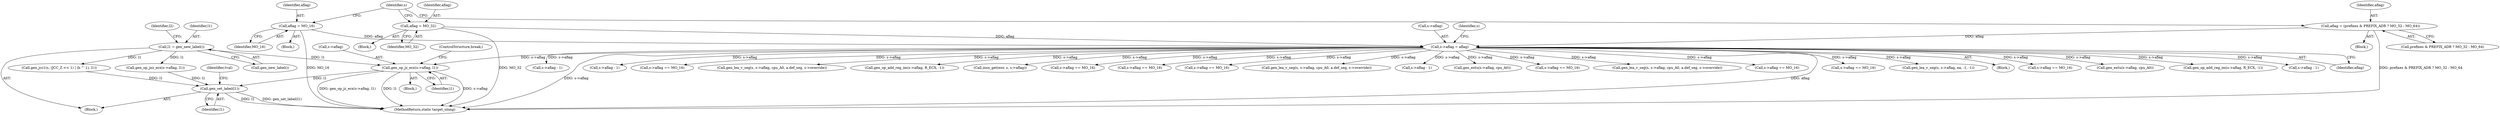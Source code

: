 digraph "0_qemu_30663fd26c0307e414622c7a8607fbc04f92ec14@pointer" {
"1007963" [label="(Call,gen_op_jz_ecx(s->aflag, l1))"];
"1001012" [label="(Call,s->aflag = aflag)"];
"1000999" [label="(Call,aflag = MO_32)"];
"1001004" [label="(Call,aflag = MO_16)"];
"1000959" [label="(Call,aflag = (prefixes & PREFIX_ADR ? MO_32 : MO_64))"];
"1007907" [label="(Call,l1 = gen_new_label())"];
"1007975" [label="(Call,gen_set_label(l1))"];
"1007907" [label="(Call,l1 = gen_new_label())"];
"1003826" [label="(Call,insn_get(env, s, s->aflag))"];
"1007908" [label="(Identifier,l1)"];
"1010247" [label="(Call,s->aflag == MO_16)"];
"1010415" [label="(Call,s->aflag == MO_16)"];
"1001006" [label="(Identifier,MO_16)"];
"1000961" [label="(Call,prefixes & PREFIX_ADR ? MO_32 : MO_64)"];
"1000960" [label="(Identifier,aflag)"];
"1007955" [label="(Call,gen_op_jnz_ecx(s->aflag, l1))"];
"1010113" [label="(Call,s->aflag == MO_16)"];
"1000998" [label="(Block,)"];
"1001003" [label="(Block,)"];
"1010702" [label="(Call,gen_lea_v_seg(s, s->aflag, cpu_A0, a.def_seg, s->override))"];
"1007967" [label="(Identifier,l1)"];
"1008886" [label="(Call,s->aflag - 1)"];
"1007978" [label="(Identifier,tval)"];
"1008582" [label="(Call,gen_extu(s->aflag, cpu_A0))"];
"1007909" [label="(Call,gen_new_label())"];
"1001009" [label="(Identifier,s)"];
"1001004" [label="(Call,aflag = MO_16)"];
"1007975" [label="(Call,gen_set_label(l1))"];
"1010667" [label="(Call,s->aflag == MO_16)"];
"1000945" [label="(Block,)"];
"1007047" [label="(Call,gen_lea_v_seg(s, s->aflag, cpu_A0, a.def_seg, s->override))"];
"1007875" [label="(Block,)"];
"1007911" [label="(Identifier,l2)"];
"1010510" [label="(Call,s->aflag == MO_16)"];
"1001005" [label="(Identifier,aflag)"];
"1010048" [label="(Call,s->aflag == MO_16)"];
"1007936" [label="(Call,gen_jcc1(s, (JCC_Z << 1) | (b ^ 1), l1))"];
"1001001" [label="(Identifier,MO_32)"];
"1003778" [label="(Call,gen_lea_v_seg(s, s->aflag, ea, -1, -1))"];
"1007963" [label="(Call,gen_op_jz_ecx(s->aflag, l1))"];
"1000567" [label="(Block,)"];
"1010078" [label="(Call,s->aflag == MO_16)"];
"1003881" [label="(Call,gen_extu(s->aflag, cpu_A0))"];
"1000999" [label="(Call,aflag = MO_32)"];
"1007924" [label="(Call,gen_op_add_reg_im(s->aflag, R_ECX, -1))"];
"1007964" [label="(Call,s->aflag)"];
"1009016" [label="(Call,s->aflag - 1)"];
"1000959" [label="(Call,aflag = (prefixes & PREFIX_ADR ? MO_32 : MO_64))"];
"1001016" [label="(Identifier,aflag)"];
"1001000" [label="(Identifier,aflag)"];
"1001019" [label="(Identifier,s)"];
"1009188" [label="(Call,s->aflag - 1)"];
"1011840" [label="(MethodReturn,static target_ulong)"];
"1001012" [label="(Call,s->aflag = aflag)"];
"1007976" [label="(Identifier,l1)"];
"1007968" [label="(ControlStructure,break;)"];
"1008968" [label="(Call,s->aflag - 1)"];
"1010536" [label="(Call,s->aflag == MO_16)"];
"1010282" [label="(Call,gen_lea_v_seg(s, s->aflag, cpu_A0, a.def_seg, s->override))"];
"1007948" [label="(Call,gen_op_add_reg_im(s->aflag, R_ECX, -1))"];
"1007921" [label="(Block,)"];
"1001013" [label="(Call,s->aflag)"];
"1007963" -> "1007921"  [label="AST: "];
"1007963" -> "1007967"  [label="CFG: "];
"1007964" -> "1007963"  [label="AST: "];
"1007967" -> "1007963"  [label="AST: "];
"1007968" -> "1007963"  [label="CFG: "];
"1007963" -> "1011840"  [label="DDG: s->aflag"];
"1007963" -> "1011840"  [label="DDG: gen_op_jz_ecx(s->aflag, l1)"];
"1007963" -> "1011840"  [label="DDG: l1"];
"1001012" -> "1007963"  [label="DDG: s->aflag"];
"1007907" -> "1007963"  [label="DDG: l1"];
"1007963" -> "1007975"  [label="DDG: l1"];
"1001012" -> "1000567"  [label="AST: "];
"1001012" -> "1001016"  [label="CFG: "];
"1001013" -> "1001012"  [label="AST: "];
"1001016" -> "1001012"  [label="AST: "];
"1001019" -> "1001012"  [label="CFG: "];
"1001012" -> "1011840"  [label="DDG: aflag"];
"1001012" -> "1011840"  [label="DDG: s->aflag"];
"1000999" -> "1001012"  [label="DDG: aflag"];
"1001004" -> "1001012"  [label="DDG: aflag"];
"1000959" -> "1001012"  [label="DDG: aflag"];
"1001012" -> "1003778"  [label="DDG: s->aflag"];
"1001012" -> "1003826"  [label="DDG: s->aflag"];
"1001012" -> "1003881"  [label="DDG: s->aflag"];
"1001012" -> "1007047"  [label="DDG: s->aflag"];
"1001012" -> "1007924"  [label="DDG: s->aflag"];
"1001012" -> "1007948"  [label="DDG: s->aflag"];
"1001012" -> "1008582"  [label="DDG: s->aflag"];
"1001012" -> "1008886"  [label="DDG: s->aflag"];
"1001012" -> "1008968"  [label="DDG: s->aflag"];
"1001012" -> "1009016"  [label="DDG: s->aflag"];
"1001012" -> "1009188"  [label="DDG: s->aflag"];
"1001012" -> "1010048"  [label="DDG: s->aflag"];
"1001012" -> "1010078"  [label="DDG: s->aflag"];
"1001012" -> "1010113"  [label="DDG: s->aflag"];
"1001012" -> "1010247"  [label="DDG: s->aflag"];
"1001012" -> "1010282"  [label="DDG: s->aflag"];
"1001012" -> "1010415"  [label="DDG: s->aflag"];
"1001012" -> "1010510"  [label="DDG: s->aflag"];
"1001012" -> "1010536"  [label="DDG: s->aflag"];
"1001012" -> "1010667"  [label="DDG: s->aflag"];
"1001012" -> "1010702"  [label="DDG: s->aflag"];
"1000999" -> "1000998"  [label="AST: "];
"1000999" -> "1001001"  [label="CFG: "];
"1001000" -> "1000999"  [label="AST: "];
"1001001" -> "1000999"  [label="AST: "];
"1001009" -> "1000999"  [label="CFG: "];
"1000999" -> "1011840"  [label="DDG: MO_32"];
"1001004" -> "1001003"  [label="AST: "];
"1001004" -> "1001006"  [label="CFG: "];
"1001005" -> "1001004"  [label="AST: "];
"1001006" -> "1001004"  [label="AST: "];
"1001009" -> "1001004"  [label="CFG: "];
"1001004" -> "1011840"  [label="DDG: MO_16"];
"1000959" -> "1000945"  [label="AST: "];
"1000959" -> "1000961"  [label="CFG: "];
"1000960" -> "1000959"  [label="AST: "];
"1000961" -> "1000959"  [label="AST: "];
"1001009" -> "1000959"  [label="CFG: "];
"1000959" -> "1011840"  [label="DDG: prefixes & PREFIX_ADR ? MO_32 : MO_64"];
"1007907" -> "1007875"  [label="AST: "];
"1007907" -> "1007909"  [label="CFG: "];
"1007908" -> "1007907"  [label="AST: "];
"1007909" -> "1007907"  [label="AST: "];
"1007911" -> "1007907"  [label="CFG: "];
"1007907" -> "1007936"  [label="DDG: l1"];
"1007907" -> "1007955"  [label="DDG: l1"];
"1007975" -> "1007875"  [label="AST: "];
"1007975" -> "1007976"  [label="CFG: "];
"1007976" -> "1007975"  [label="AST: "];
"1007978" -> "1007975"  [label="CFG: "];
"1007975" -> "1011840"  [label="DDG: l1"];
"1007975" -> "1011840"  [label="DDG: gen_set_label(l1)"];
"1007936" -> "1007975"  [label="DDG: l1"];
"1007955" -> "1007975"  [label="DDG: l1"];
}
